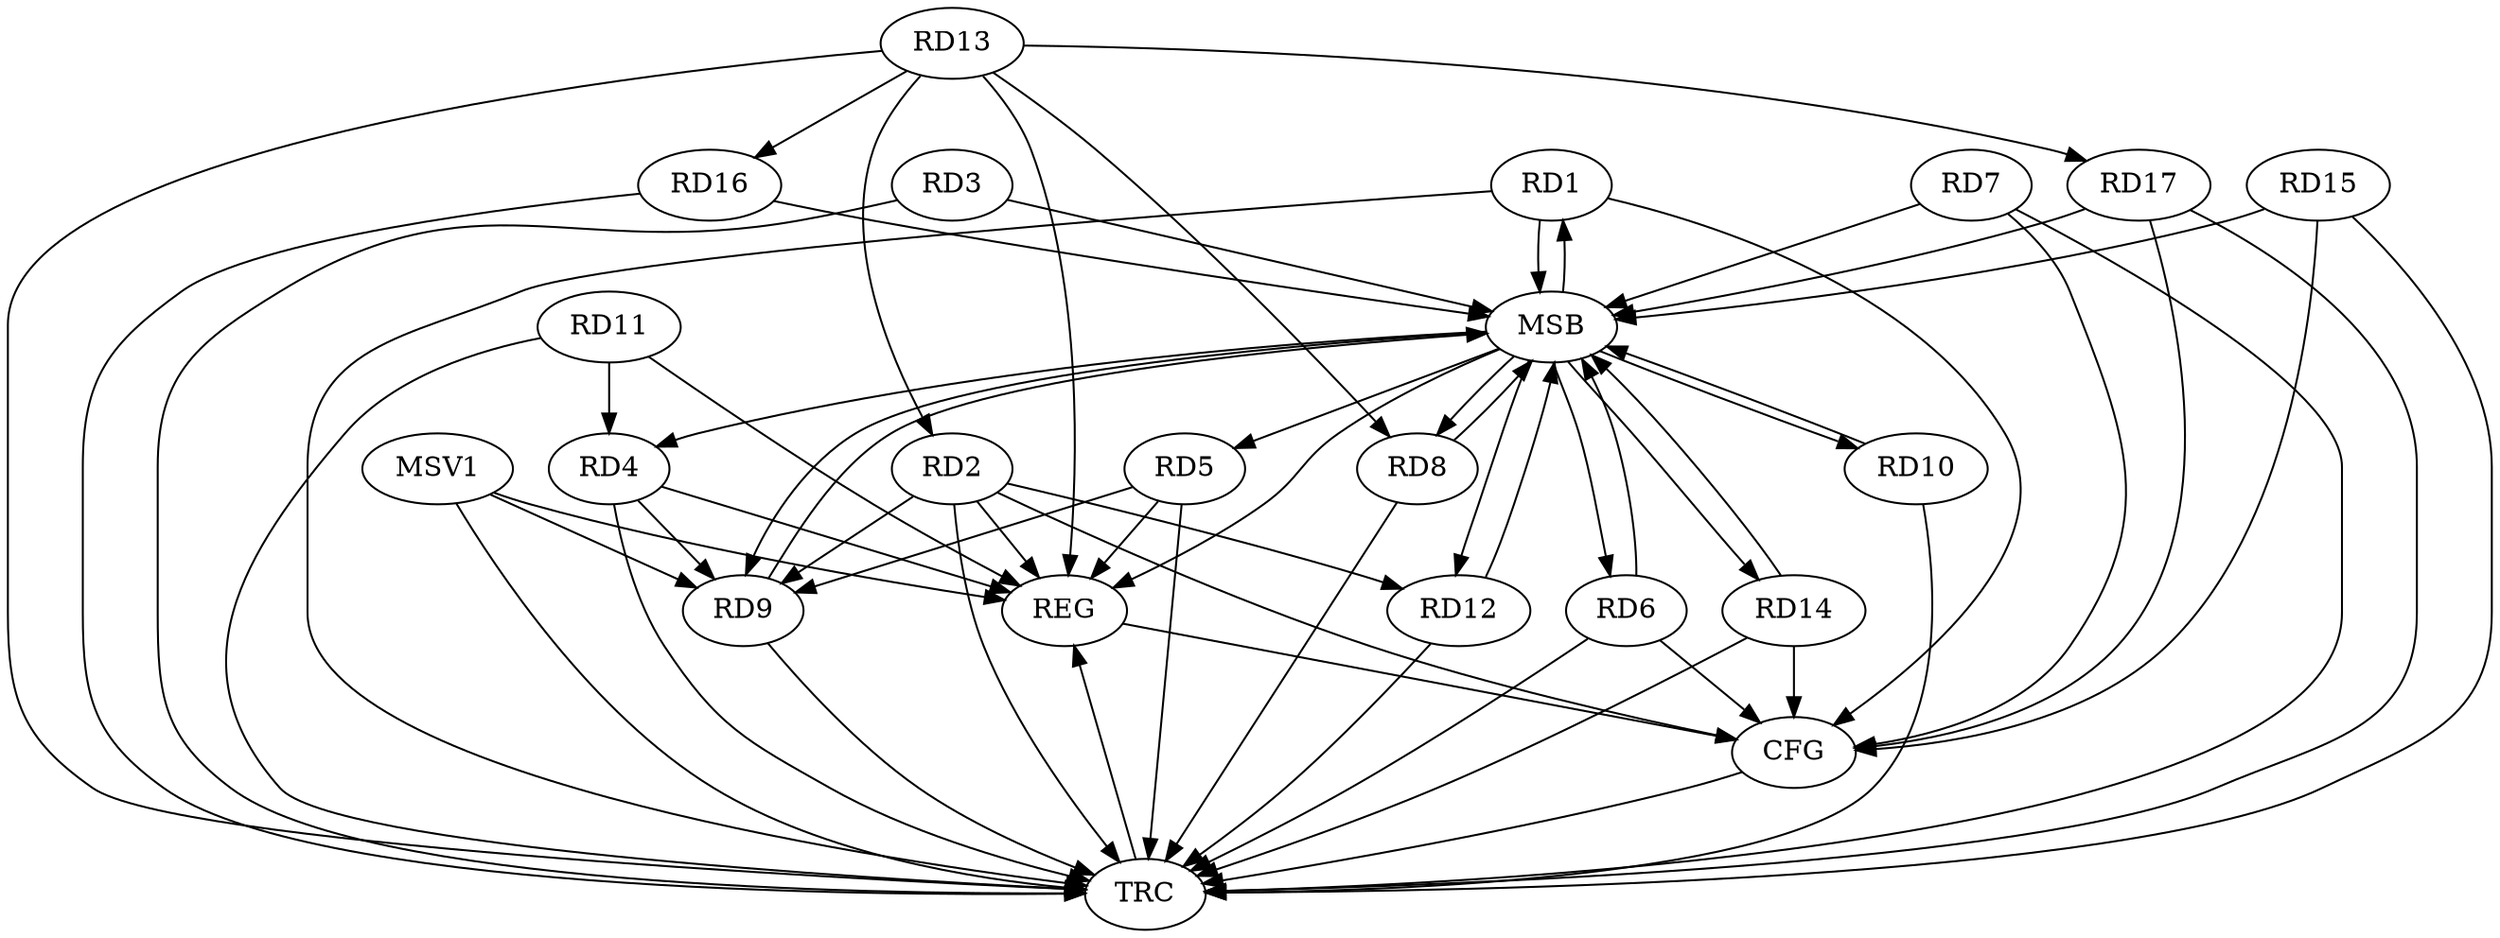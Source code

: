 strict digraph G {
  RD1 [ label="RD1" ];
  RD2 [ label="RD2" ];
  RD3 [ label="RD3" ];
  RD4 [ label="RD4" ];
  RD5 [ label="RD5" ];
  RD6 [ label="RD6" ];
  RD7 [ label="RD7" ];
  RD8 [ label="RD8" ];
  RD9 [ label="RD9" ];
  RD10 [ label="RD10" ];
  RD11 [ label="RD11" ];
  RD12 [ label="RD12" ];
  RD13 [ label="RD13" ];
  RD14 [ label="RD14" ];
  RD15 [ label="RD15" ];
  RD16 [ label="RD16" ];
  RD17 [ label="RD17" ];
  REG [ label="REG" ];
  MSB [ label="MSB" ];
  CFG [ label="CFG" ];
  TRC [ label="TRC" ];
  MSV1 [ label="MSV1" ];
  RD2 -> RD9;
  RD2 -> RD12;
  RD13 -> RD2;
  RD4 -> RD9;
  RD11 -> RD4;
  RD5 -> RD9;
  RD13 -> RD8;
  RD13 -> RD16;
  RD13 -> RD17;
  RD2 -> REG;
  RD4 -> REG;
  RD5 -> REG;
  RD11 -> REG;
  RD13 -> REG;
  RD1 -> MSB;
  MSB -> RD8;
  MSB -> REG;
  RD3 -> MSB;
  MSB -> RD14;
  RD6 -> MSB;
  RD7 -> MSB;
  MSB -> RD4;
  RD8 -> MSB;
  MSB -> RD6;
  MSB -> RD12;
  RD9 -> MSB;
  RD10 -> MSB;
  RD12 -> MSB;
  MSB -> RD9;
  MSB -> RD10;
  RD14 -> MSB;
  MSB -> RD1;
  RD15 -> MSB;
  MSB -> RD5;
  RD16 -> MSB;
  RD17 -> MSB;
  RD6 -> CFG;
  RD15 -> CFG;
  RD17 -> CFG;
  RD2 -> CFG;
  RD7 -> CFG;
  RD14 -> CFG;
  RD1 -> CFG;
  REG -> CFG;
  RD1 -> TRC;
  RD2 -> TRC;
  RD3 -> TRC;
  RD4 -> TRC;
  RD5 -> TRC;
  RD6 -> TRC;
  RD7 -> TRC;
  RD8 -> TRC;
  RD9 -> TRC;
  RD10 -> TRC;
  RD11 -> TRC;
  RD12 -> TRC;
  RD13 -> TRC;
  RD14 -> TRC;
  RD15 -> TRC;
  RD16 -> TRC;
  RD17 -> TRC;
  CFG -> TRC;
  TRC -> REG;
  MSV1 -> RD9;
  MSV1 -> REG;
  MSV1 -> TRC;
}
